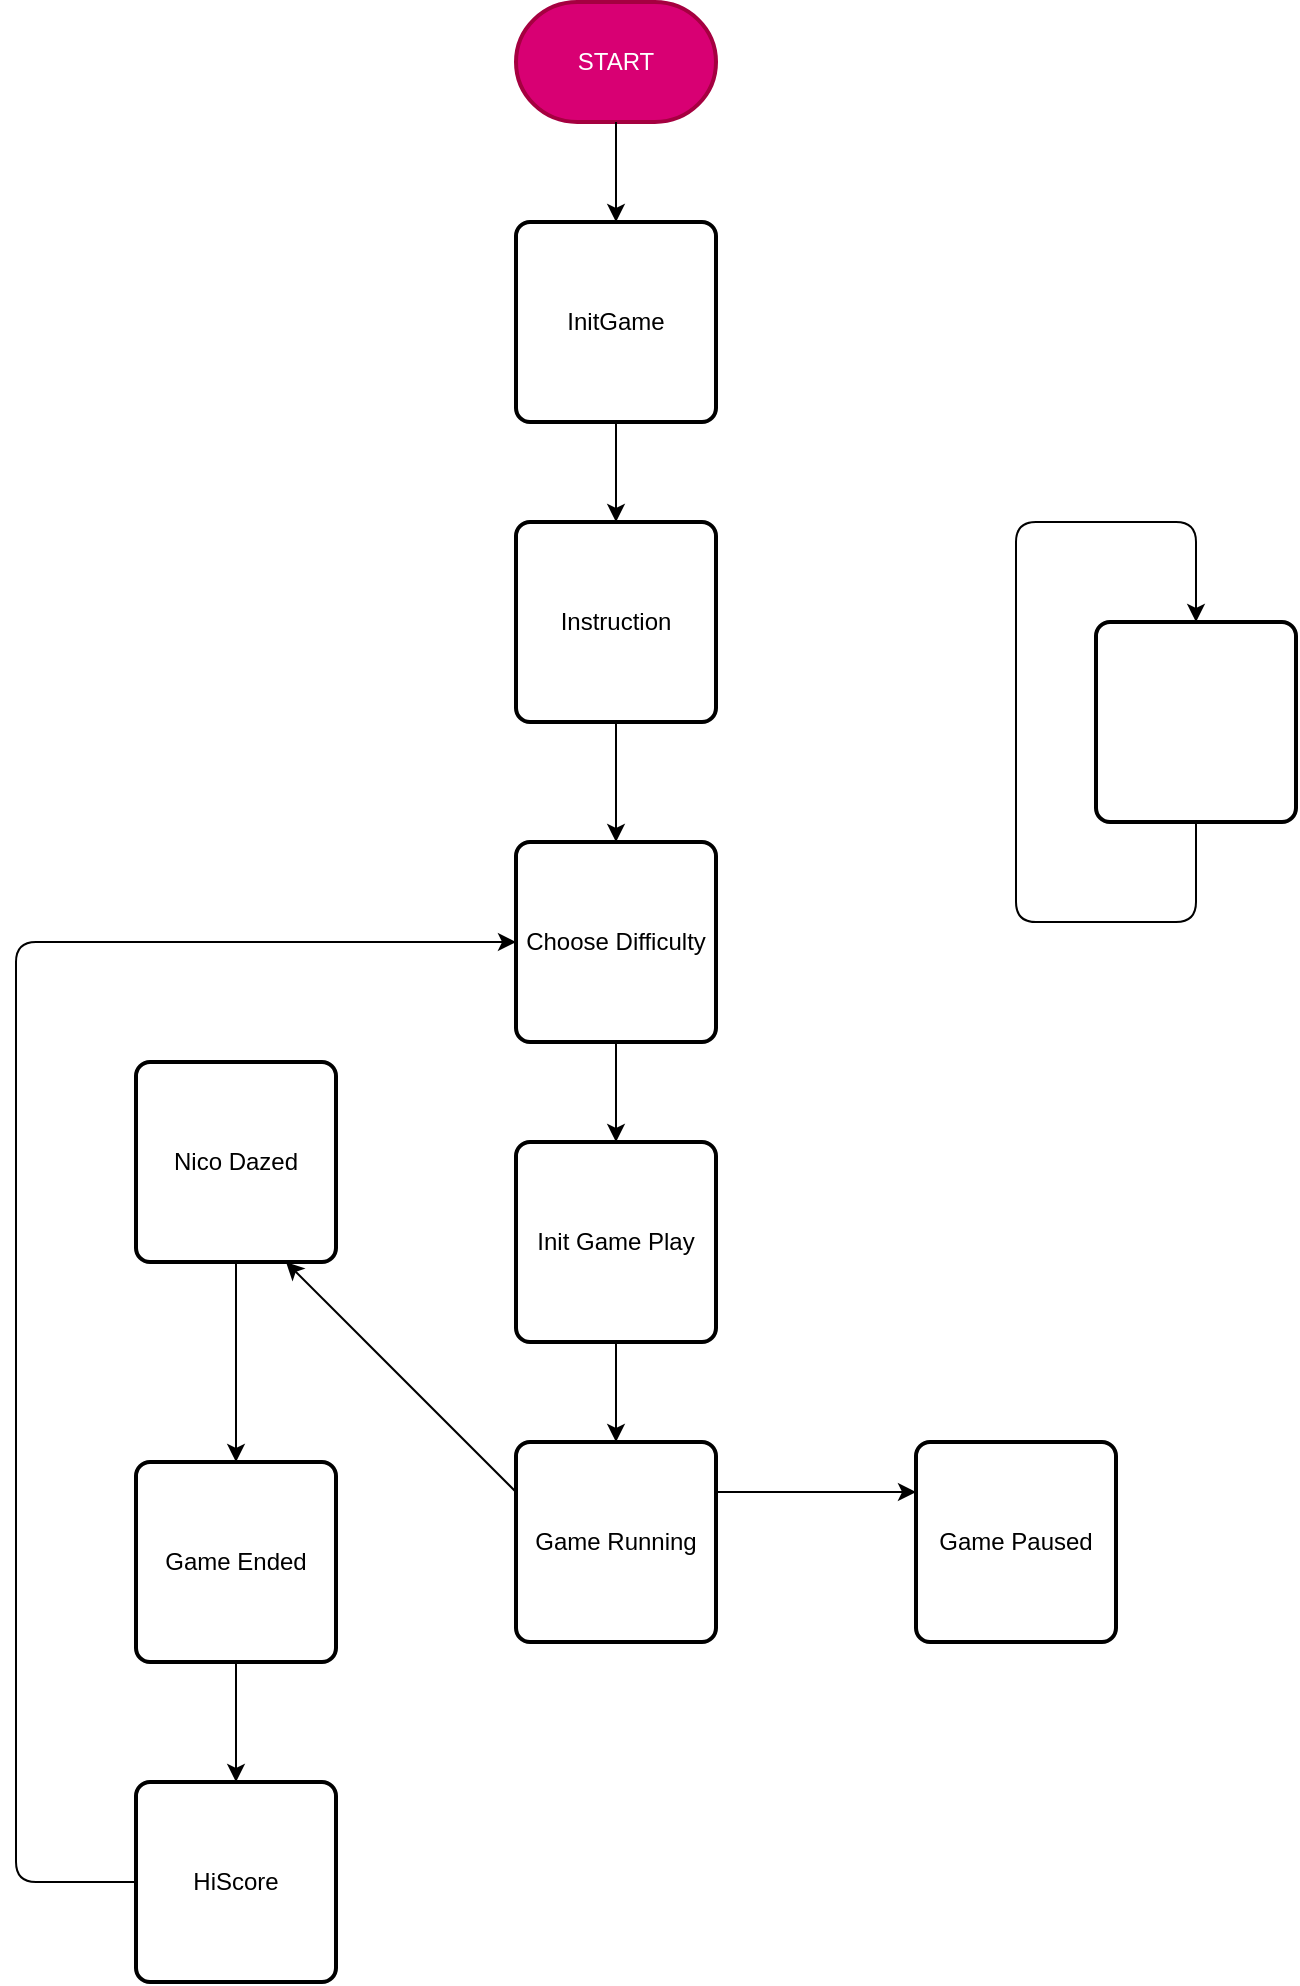 <mxfile>
    <diagram id="GE4Y2J4ZaSMsB5QdDCHX" name="Page-1">
        <mxGraphModel dx="1045" dy="790" grid="1" gridSize="10" guides="1" tooltips="1" connect="1" arrows="1" fold="1" page="1" pageScale="1" pageWidth="827" pageHeight="1169" math="0" shadow="0">
            <root>
                <mxCell id="0"/>
                <mxCell id="1" parent="0"/>
                <mxCell id="2" value="START" style="strokeWidth=2;html=1;shape=mxgraph.flowchart.terminator;whiteSpace=wrap;fillColor=#d80073;fontColor=#ffffff;strokeColor=#A50040;" parent="1" vertex="1">
                    <mxGeometry x="310" y="20" width="100" height="60" as="geometry"/>
                </mxCell>
                <mxCell id="3" value="InitGame" style="rounded=1;whiteSpace=wrap;html=1;absoluteArcSize=1;arcSize=14;strokeWidth=2;" parent="1" vertex="1">
                    <mxGeometry x="310" y="130" width="100" height="100" as="geometry"/>
                </mxCell>
                <mxCell id="4" value="Choose Difficulty" style="rounded=1;whiteSpace=wrap;html=1;absoluteArcSize=1;arcSize=14;strokeWidth=2;" parent="1" vertex="1">
                    <mxGeometry x="310" y="440" width="100" height="100" as="geometry"/>
                </mxCell>
                <mxCell id="5" value="Init Game Play" style="rounded=1;whiteSpace=wrap;html=1;absoluteArcSize=1;arcSize=14;strokeWidth=2;" parent="1" vertex="1">
                    <mxGeometry x="310" y="590" width="100" height="100" as="geometry"/>
                </mxCell>
                <mxCell id="7" value="Game Running" style="rounded=1;whiteSpace=wrap;html=1;absoluteArcSize=1;arcSize=14;strokeWidth=2;" parent="1" vertex="1">
                    <mxGeometry x="310" y="740" width="100" height="100" as="geometry"/>
                </mxCell>
                <mxCell id="8" value="Game Paused" style="rounded=1;whiteSpace=wrap;html=1;absoluteArcSize=1;arcSize=14;strokeWidth=2;" parent="1" vertex="1">
                    <mxGeometry x="510" y="740" width="100" height="100" as="geometry"/>
                </mxCell>
                <mxCell id="9" value="Nico Dazed" style="rounded=1;whiteSpace=wrap;html=1;absoluteArcSize=1;arcSize=14;strokeWidth=2;" parent="1" vertex="1">
                    <mxGeometry x="120" y="550" width="100" height="100" as="geometry"/>
                </mxCell>
                <mxCell id="10" value="Game Ended" style="rounded=1;whiteSpace=wrap;html=1;absoluteArcSize=1;arcSize=14;strokeWidth=2;" parent="1" vertex="1">
                    <mxGeometry x="120" y="750" width="100" height="100" as="geometry"/>
                </mxCell>
                <mxCell id="11" value="HiScore" style="rounded=1;whiteSpace=wrap;html=1;absoluteArcSize=1;arcSize=14;strokeWidth=2;" parent="1" vertex="1">
                    <mxGeometry x="120" y="910" width="100" height="100" as="geometry"/>
                </mxCell>
                <mxCell id="12" value="Instruction" style="rounded=1;whiteSpace=wrap;html=1;absoluteArcSize=1;arcSize=14;strokeWidth=2;" parent="1" vertex="1">
                    <mxGeometry x="310" y="280" width="100" height="100" as="geometry"/>
                </mxCell>
                <mxCell id="13" value="" style="endArrow=classic;html=1;exitX=0.5;exitY=1;exitDx=0;exitDy=0;exitPerimeter=0;entryX=0.5;entryY=0;entryDx=0;entryDy=0;" parent="1" source="2" target="3" edge="1">
                    <mxGeometry width="50" height="50" relative="1" as="geometry">
                        <mxPoint x="390" y="350" as="sourcePoint"/>
                        <mxPoint x="440" y="300" as="targetPoint"/>
                    </mxGeometry>
                </mxCell>
                <mxCell id="14" value="" style="endArrow=classic;html=1;exitX=0.5;exitY=1;exitDx=0;exitDy=0;entryX=0.5;entryY=0;entryDx=0;entryDy=0;" parent="1" source="3" target="12" edge="1">
                    <mxGeometry width="50" height="50" relative="1" as="geometry">
                        <mxPoint x="480" y="310" as="sourcePoint"/>
                        <mxPoint x="530" y="260" as="targetPoint"/>
                    </mxGeometry>
                </mxCell>
                <mxCell id="15" value="" style="endArrow=classic;html=1;exitX=0.5;exitY=1;exitDx=0;exitDy=0;" parent="1" source="12" target="4" edge="1">
                    <mxGeometry width="50" height="50" relative="1" as="geometry">
                        <mxPoint x="490" y="380" as="sourcePoint"/>
                        <mxPoint x="540" y="330" as="targetPoint"/>
                    </mxGeometry>
                </mxCell>
                <mxCell id="16" value="" style="endArrow=classic;html=1;exitX=0.5;exitY=1;exitDx=0;exitDy=0;entryX=0.5;entryY=0;entryDx=0;entryDy=0;" parent="1" source="4" target="5" edge="1">
                    <mxGeometry width="50" height="50" relative="1" as="geometry">
                        <mxPoint x="510" y="640" as="sourcePoint"/>
                        <mxPoint x="560" y="590" as="targetPoint"/>
                    </mxGeometry>
                </mxCell>
                <mxCell id="17" value="" style="endArrow=classic;html=1;exitX=0.5;exitY=1;exitDx=0;exitDy=0;entryX=0.5;entryY=0;entryDx=0;entryDy=0;" parent="1" source="5" target="7" edge="1">
                    <mxGeometry width="50" height="50" relative="1" as="geometry">
                        <mxPoint x="490" y="760" as="sourcePoint"/>
                        <mxPoint x="540" y="710" as="targetPoint"/>
                    </mxGeometry>
                </mxCell>
                <mxCell id="18" value="" style="endArrow=classic;html=1;exitX=1;exitY=0.25;exitDx=0;exitDy=0;entryX=0;entryY=0.25;entryDx=0;entryDy=0;" parent="1" source="7" target="8" edge="1">
                    <mxGeometry width="50" height="50" relative="1" as="geometry">
                        <mxPoint x="390" y="770" as="sourcePoint"/>
                        <mxPoint x="440" y="720" as="targetPoint"/>
                    </mxGeometry>
                </mxCell>
                <mxCell id="19" value="" style="endArrow=classic;html=1;entryX=0.75;entryY=1;entryDx=0;entryDy=0;exitX=0;exitY=0.25;exitDx=0;exitDy=0;" parent="1" source="7" target="9" edge="1">
                    <mxGeometry width="50" height="50" relative="1" as="geometry">
                        <mxPoint x="420" y="990" as="sourcePoint"/>
                        <mxPoint x="470" y="940" as="targetPoint"/>
                    </mxGeometry>
                </mxCell>
                <mxCell id="20" value="" style="endArrow=classic;html=1;entryX=0.5;entryY=0;entryDx=0;entryDy=0;" parent="1" source="9" target="10" edge="1">
                    <mxGeometry width="50" height="50" relative="1" as="geometry">
                        <mxPoint x="10" y="670" as="sourcePoint"/>
                        <mxPoint x="60" y="620" as="targetPoint"/>
                    </mxGeometry>
                </mxCell>
                <mxCell id="21" value="" style="endArrow=classic;html=1;exitX=0.5;exitY=1;exitDx=0;exitDy=0;entryX=0.5;entryY=0;entryDx=0;entryDy=0;" parent="1" source="10" target="11" edge="1">
                    <mxGeometry width="50" height="50" relative="1" as="geometry">
                        <mxPoint x="270" y="950" as="sourcePoint"/>
                        <mxPoint x="320" y="900" as="targetPoint"/>
                    </mxGeometry>
                </mxCell>
                <mxCell id="22" value="" style="endArrow=classic;html=1;exitX=0;exitY=0.5;exitDx=0;exitDy=0;entryX=0;entryY=0.5;entryDx=0;entryDy=0;" parent="1" source="11" target="4" edge="1">
                    <mxGeometry width="50" height="50" relative="1" as="geometry">
                        <mxPoint x="280" y="1020" as="sourcePoint"/>
                        <mxPoint x="230" y="1060" as="targetPoint"/>
                        <Array as="points">
                            <mxPoint x="60" y="960"/>
                            <mxPoint x="60" y="490"/>
                        </Array>
                    </mxGeometry>
                </mxCell>
                <mxCell id="23" value="" style="rounded=1;whiteSpace=wrap;html=1;absoluteArcSize=1;arcSize=14;strokeWidth=2;" parent="1" vertex="1">
                    <mxGeometry x="600" y="330" width="100" height="100" as="geometry"/>
                </mxCell>
                <mxCell id="27" value="" style="endArrow=classic;html=1;exitX=0.5;exitY=1;exitDx=0;exitDy=0;entryX=0.5;entryY=0;entryDx=0;entryDy=0;" parent="1" source="23" target="23" edge="1">
                    <mxGeometry width="50" height="50" relative="1" as="geometry">
                        <mxPoint x="670" y="570" as="sourcePoint"/>
                        <mxPoint x="660" y="280" as="targetPoint"/>
                        <Array as="points">
                            <mxPoint x="650" y="480"/>
                            <mxPoint x="560" y="480"/>
                            <mxPoint x="560" y="280"/>
                            <mxPoint x="650" y="280"/>
                        </Array>
                    </mxGeometry>
                </mxCell>
            </root>
        </mxGraphModel>
    </diagram>
    <diagram id="ESKadSuFjRDRI6bSz5Vc" name="Page-2">
        <mxGraphModel dx="1045" dy="790" grid="1" gridSize="10" guides="1" tooltips="1" connect="1" arrows="1" fold="1" page="1" pageScale="1" pageWidth="827" pageHeight="1169" math="0" shadow="0">
            <root>
                <mxCell id="a7Zp_F2QdoAmpnDBCX7e-0"/>
                <mxCell id="a7Zp_F2QdoAmpnDBCX7e-1" parent="a7Zp_F2QdoAmpnDBCX7e-0"/>
                <mxCell id="a7Zp_F2QdoAmpnDBCX7e-2" value="Looper" style="rounded=1;whiteSpace=wrap;html=1;absoluteArcSize=1;arcSize=14;strokeWidth=2;" parent="a7Zp_F2QdoAmpnDBCX7e-1" vertex="1">
                    <mxGeometry x="340" y="340" width="100" height="100" as="geometry"/>
                </mxCell>
                <mxCell id="a7Zp_F2QdoAmpnDBCX7e-3" value="Going LEFT" style="rounded=1;whiteSpace=wrap;html=1;absoluteArcSize=1;arcSize=14;strokeWidth=2;" parent="a7Zp_F2QdoAmpnDBCX7e-1" vertex="1">
                    <mxGeometry x="120" y="180" width="100" height="100" as="geometry"/>
                </mxCell>
                <mxCell id="a7Zp_F2QdoAmpnDBCX7e-4" value="Going RIGHT" style="rounded=1;whiteSpace=wrap;html=1;absoluteArcSize=1;arcSize=14;strokeWidth=2;" parent="a7Zp_F2QdoAmpnDBCX7e-1" vertex="1">
                    <mxGeometry x="110" y="500" width="100" height="100" as="geometry"/>
                </mxCell>
                <mxCell id="a7Zp_F2QdoAmpnDBCX7e-5" value="Going UP" style="rounded=1;whiteSpace=wrap;html=1;absoluteArcSize=1;arcSize=14;strokeWidth=2;" parent="a7Zp_F2QdoAmpnDBCX7e-1" vertex="1">
                    <mxGeometry x="560" y="180" width="100" height="100" as="geometry"/>
                </mxCell>
                <mxCell id="a7Zp_F2QdoAmpnDBCX7e-6" value="Going DOWN" style="rounded=1;whiteSpace=wrap;html=1;absoluteArcSize=1;arcSize=14;strokeWidth=2;" parent="a7Zp_F2QdoAmpnDBCX7e-1" vertex="1">
                    <mxGeometry x="560" y="480" width="100" height="100" as="geometry"/>
                </mxCell>
                <mxCell id="a7Zp_F2QdoAmpnDBCX7e-7" value="" style="endArrow=classic;html=1;entryX=0.5;entryY=1;entryDx=0;entryDy=0;exitX=1;exitY=0.25;exitDx=0;exitDy=0;" parent="a7Zp_F2QdoAmpnDBCX7e-1" source="a7Zp_F2QdoAmpnDBCX7e-2" target="a7Zp_F2QdoAmpnDBCX7e-5" edge="1">
                    <mxGeometry width="50" height="50" relative="1" as="geometry">
                        <mxPoint x="100" y="410" as="sourcePoint"/>
                        <mxPoint x="150" y="360" as="targetPoint"/>
                        <Array as="points">
                            <mxPoint x="610" y="350"/>
                        </Array>
                    </mxGeometry>
                </mxCell>
                <mxCell id="a7Zp_F2QdoAmpnDBCX7e-11" value="State_UP" style="edgeLabel;html=1;align=center;verticalAlign=middle;resizable=0;points=[];" parent="a7Zp_F2QdoAmpnDBCX7e-7" vertex="1" connectable="0">
                    <mxGeometry x="-0.1" y="-2" relative="1" as="geometry">
                        <mxPoint as="offset"/>
                    </mxGeometry>
                </mxCell>
                <mxCell id="a7Zp_F2QdoAmpnDBCX7e-8" value="" style="endArrow=classic;html=1;exitX=1;exitY=0.75;exitDx=0;exitDy=0;entryX=0.5;entryY=0;entryDx=0;entryDy=0;" parent="a7Zp_F2QdoAmpnDBCX7e-1" source="a7Zp_F2QdoAmpnDBCX7e-2" target="a7Zp_F2QdoAmpnDBCX7e-6" edge="1">
                    <mxGeometry width="50" height="50" relative="1" as="geometry">
                        <mxPoint x="500" y="450" as="sourcePoint"/>
                        <mxPoint x="550" y="400" as="targetPoint"/>
                        <Array as="points">
                            <mxPoint x="600" y="420"/>
                        </Array>
                    </mxGeometry>
                </mxCell>
                <mxCell id="a7Zp_F2QdoAmpnDBCX7e-12" value="State_DOWN" style="edgeLabel;html=1;align=center;verticalAlign=middle;resizable=0;points=[];" parent="a7Zp_F2QdoAmpnDBCX7e-8" vertex="1" connectable="0">
                    <mxGeometry x="-0.075" y="-3" relative="1" as="geometry">
                        <mxPoint as="offset"/>
                    </mxGeometry>
                </mxCell>
                <mxCell id="a7Zp_F2QdoAmpnDBCX7e-9" value="" style="endArrow=classic;html=1;entryX=0.5;entryY=1;entryDx=0;entryDy=0;exitX=0;exitY=0.25;exitDx=0;exitDy=0;" parent="a7Zp_F2QdoAmpnDBCX7e-1" source="a7Zp_F2QdoAmpnDBCX7e-2" target="a7Zp_F2QdoAmpnDBCX7e-3" edge="1">
                    <mxGeometry width="50" height="50" relative="1" as="geometry">
                        <mxPoint x="70" y="410" as="sourcePoint"/>
                        <mxPoint x="120" y="360" as="targetPoint"/>
                        <Array as="points">
                            <mxPoint x="180" y="340"/>
                        </Array>
                    </mxGeometry>
                </mxCell>
                <mxCell id="a7Zp_F2QdoAmpnDBCX7e-13" value="State_LEFT" style="edgeLabel;html=1;align=center;verticalAlign=middle;resizable=0;points=[];" parent="a7Zp_F2QdoAmpnDBCX7e-9" vertex="1" connectable="0">
                    <mxGeometry x="-0.144" y="-1" relative="1" as="geometry">
                        <mxPoint as="offset"/>
                    </mxGeometry>
                </mxCell>
                <mxCell id="a7Zp_F2QdoAmpnDBCX7e-10" value="" style="endArrow=classic;html=1;exitX=0;exitY=0.75;exitDx=0;exitDy=0;entryX=0.5;entryY=0;entryDx=0;entryDy=0;" parent="a7Zp_F2QdoAmpnDBCX7e-1" source="a7Zp_F2QdoAmpnDBCX7e-2" target="a7Zp_F2QdoAmpnDBCX7e-4" edge="1">
                    <mxGeometry width="50" height="50" relative="1" as="geometry">
                        <mxPoint x="280" y="560" as="sourcePoint"/>
                        <mxPoint x="330" y="510" as="targetPoint"/>
                        <Array as="points">
                            <mxPoint x="180" y="450"/>
                        </Array>
                    </mxGeometry>
                </mxCell>
                <mxCell id="a7Zp_F2QdoAmpnDBCX7e-14" value="State_RIGHT" style="edgeLabel;html=1;align=center;verticalAlign=middle;resizable=0;points=[];" parent="a7Zp_F2QdoAmpnDBCX7e-10" vertex="1" connectable="0">
                    <mxGeometry x="0.092" y="1" relative="1" as="geometry">
                        <mxPoint as="offset"/>
                    </mxGeometry>
                </mxCell>
                <mxCell id="a7Zp_F2QdoAmpnDBCX7e-15" value="" style="endArrow=classic;html=1;exitX=1;exitY=0.5;exitDx=0;exitDy=0;entryX=0;entryY=0.25;entryDx=0;entryDy=0;" parent="a7Zp_F2QdoAmpnDBCX7e-1" source="a7Zp_F2QdoAmpnDBCX7e-4" target="1g-F51oajTV1HsALFYme-0" edge="1">
                    <mxGeometry width="50" height="50" relative="1" as="geometry">
                        <mxPoint x="390" y="420" as="sourcePoint"/>
                        <mxPoint x="440" y="370" as="targetPoint"/>
                    </mxGeometry>
                </mxCell>
                <mxCell id="a7Zp_F2QdoAmpnDBCX7e-16" value="State_IDLE" style="edgeLabel;html=1;align=center;verticalAlign=middle;resizable=0;points=[];" parent="a7Zp_F2QdoAmpnDBCX7e-15" vertex="1" connectable="0">
                    <mxGeometry x="0.289" relative="1" as="geometry">
                        <mxPoint as="offset"/>
                    </mxGeometry>
                </mxCell>
                <mxCell id="a7Zp_F2QdoAmpnDBCX7e-17" value="" style="endArrow=classic;html=1;exitX=0;exitY=0.5;exitDx=0;exitDy=0;entryX=0;entryY=0.75;entryDx=0;entryDy=0;" parent="a7Zp_F2QdoAmpnDBCX7e-1" source="a7Zp_F2QdoAmpnDBCX7e-3" edge="1" target="1g-F51oajTV1HsALFYme-0">
                    <mxGeometry width="50" height="50" relative="1" as="geometry">
                        <mxPoint x="390" y="420" as="sourcePoint"/>
                        <mxPoint x="390" y="340" as="targetPoint"/>
                        <Array as="points">
                            <mxPoint x="60" y="230"/>
                            <mxPoint x="70" y="645"/>
                        </Array>
                    </mxGeometry>
                </mxCell>
                <mxCell id="a7Zp_F2QdoAmpnDBCX7e-18" value="State_IDLE" style="edgeLabel;html=1;align=center;verticalAlign=middle;resizable=0;points=[];" parent="a7Zp_F2QdoAmpnDBCX7e-17" vertex="1" connectable="0">
                    <mxGeometry x="0.201" y="4" relative="1" as="geometry">
                        <mxPoint x="-1" as="offset"/>
                    </mxGeometry>
                </mxCell>
                <mxCell id="a7Zp_F2QdoAmpnDBCX7e-19" value="" style="endArrow=classic;html=1;entryX=1;entryY=0.75;entryDx=0;entryDy=0;exitX=1;exitY=0.5;exitDx=0;exitDy=0;" parent="a7Zp_F2QdoAmpnDBCX7e-1" source="a7Zp_F2QdoAmpnDBCX7e-5" target="1g-F51oajTV1HsALFYme-0" edge="1">
                    <mxGeometry width="50" height="50" relative="1" as="geometry">
                        <mxPoint x="390" y="420" as="sourcePoint"/>
                        <mxPoint x="440" y="370" as="targetPoint"/>
                        <Array as="points">
                            <mxPoint x="710" y="230"/>
                            <mxPoint x="710" y="645"/>
                        </Array>
                    </mxGeometry>
                </mxCell>
                <mxCell id="a7Zp_F2QdoAmpnDBCX7e-22" value="State_IDLE" style="edgeLabel;html=1;align=center;verticalAlign=middle;resizable=0;points=[];" parent="a7Zp_F2QdoAmpnDBCX7e-19" vertex="1" connectable="0">
                    <mxGeometry x="-0.353" y="2" relative="1" as="geometry">
                        <mxPoint as="offset"/>
                    </mxGeometry>
                </mxCell>
                <mxCell id="a7Zp_F2QdoAmpnDBCX7e-20" value="" style="endArrow=classic;html=1;exitX=0;exitY=0.5;exitDx=0;exitDy=0;" parent="a7Zp_F2QdoAmpnDBCX7e-1" source="a7Zp_F2QdoAmpnDBCX7e-6" target="1g-F51oajTV1HsALFYme-0" edge="1">
                    <mxGeometry width="50" height="50" relative="1" as="geometry">
                        <mxPoint x="390" y="420" as="sourcePoint"/>
                        <mxPoint x="440" y="370" as="targetPoint"/>
                    </mxGeometry>
                </mxCell>
                <mxCell id="a7Zp_F2QdoAmpnDBCX7e-21" value="State_IDLE" style="edgeLabel;html=1;align=center;verticalAlign=middle;resizable=0;points=[];" parent="a7Zp_F2QdoAmpnDBCX7e-20" vertex="1" connectable="0">
                    <mxGeometry x="-0.353" relative="1" as="geometry">
                        <mxPoint as="offset"/>
                    </mxGeometry>
                </mxCell>
                <mxCell id="1g-F51oajTV1HsALFYme-0" value="IDLE&lt;br&gt;(Checks Keyboard)" style="rounded=1;whiteSpace=wrap;html=1;absoluteArcSize=1;arcSize=14;strokeWidth=2;" vertex="1" parent="a7Zp_F2QdoAmpnDBCX7e-1">
                    <mxGeometry x="340" y="570" width="100" height="100" as="geometry"/>
                </mxCell>
                <mxCell id="1g-F51oajTV1HsALFYme-1" value="" style="endArrow=classic;html=1;exitX=0.5;exitY=1;exitDx=0;exitDy=0;endFill=1;startArrow=classic;startFill=1;" edge="1" parent="a7Zp_F2QdoAmpnDBCX7e-1" source="a7Zp_F2QdoAmpnDBCX7e-2" target="1g-F51oajTV1HsALFYme-0">
                    <mxGeometry width="50" height="50" relative="1" as="geometry">
                        <mxPoint x="480" y="710" as="sourcePoint"/>
                        <mxPoint x="530" y="660" as="targetPoint"/>
                    </mxGeometry>
                </mxCell>
                <mxCell id="1g-F51oajTV1HsALFYme-3" value="INIT" style="rounded=1;whiteSpace=wrap;html=1;absoluteArcSize=1;arcSize=14;strokeWidth=2;" vertex="1" parent="a7Zp_F2QdoAmpnDBCX7e-1">
                    <mxGeometry x="340" y="150" width="100" height="100" as="geometry"/>
                </mxCell>
                <mxCell id="1g-F51oajTV1HsALFYme-4" value="" style="endArrow=classic;html=1;exitX=0.5;exitY=0;exitDx=0;exitDy=0;entryX=0.5;entryY=1;entryDx=0;entryDy=0;" edge="1" parent="a7Zp_F2QdoAmpnDBCX7e-1" source="a7Zp_F2QdoAmpnDBCX7e-2" target="1g-F51oajTV1HsALFYme-3">
                    <mxGeometry width="50" height="50" relative="1" as="geometry">
                        <mxPoint x="360" y="320" as="sourcePoint"/>
                        <mxPoint x="490" y="300" as="targetPoint"/>
                    </mxGeometry>
                </mxCell>
                <mxCell id="1g-F51oajTV1HsALFYme-5" value="" style="endArrow=classic;html=1;exitX=0.5;exitY=0;exitDx=0;exitDy=0;entryX=0.5;entryY=1;entryDx=0;entryDy=0;" edge="1" parent="a7Zp_F2QdoAmpnDBCX7e-1" source="1g-F51oajTV1HsALFYme-3" target="1g-F51oajTV1HsALFYme-0">
                    <mxGeometry width="50" height="50" relative="1" as="geometry">
                        <mxPoint x="210" y="100" as="sourcePoint"/>
                        <mxPoint x="260" y="50" as="targetPoint"/>
                        <Array as="points">
                            <mxPoint x="390" y="80"/>
                            <mxPoint x="40" y="80"/>
                            <mxPoint x="40" y="720"/>
                            <mxPoint x="390" y="710"/>
                        </Array>
                    </mxGeometry>
                </mxCell>
            </root>
        </mxGraphModel>
    </diagram>
</mxfile>